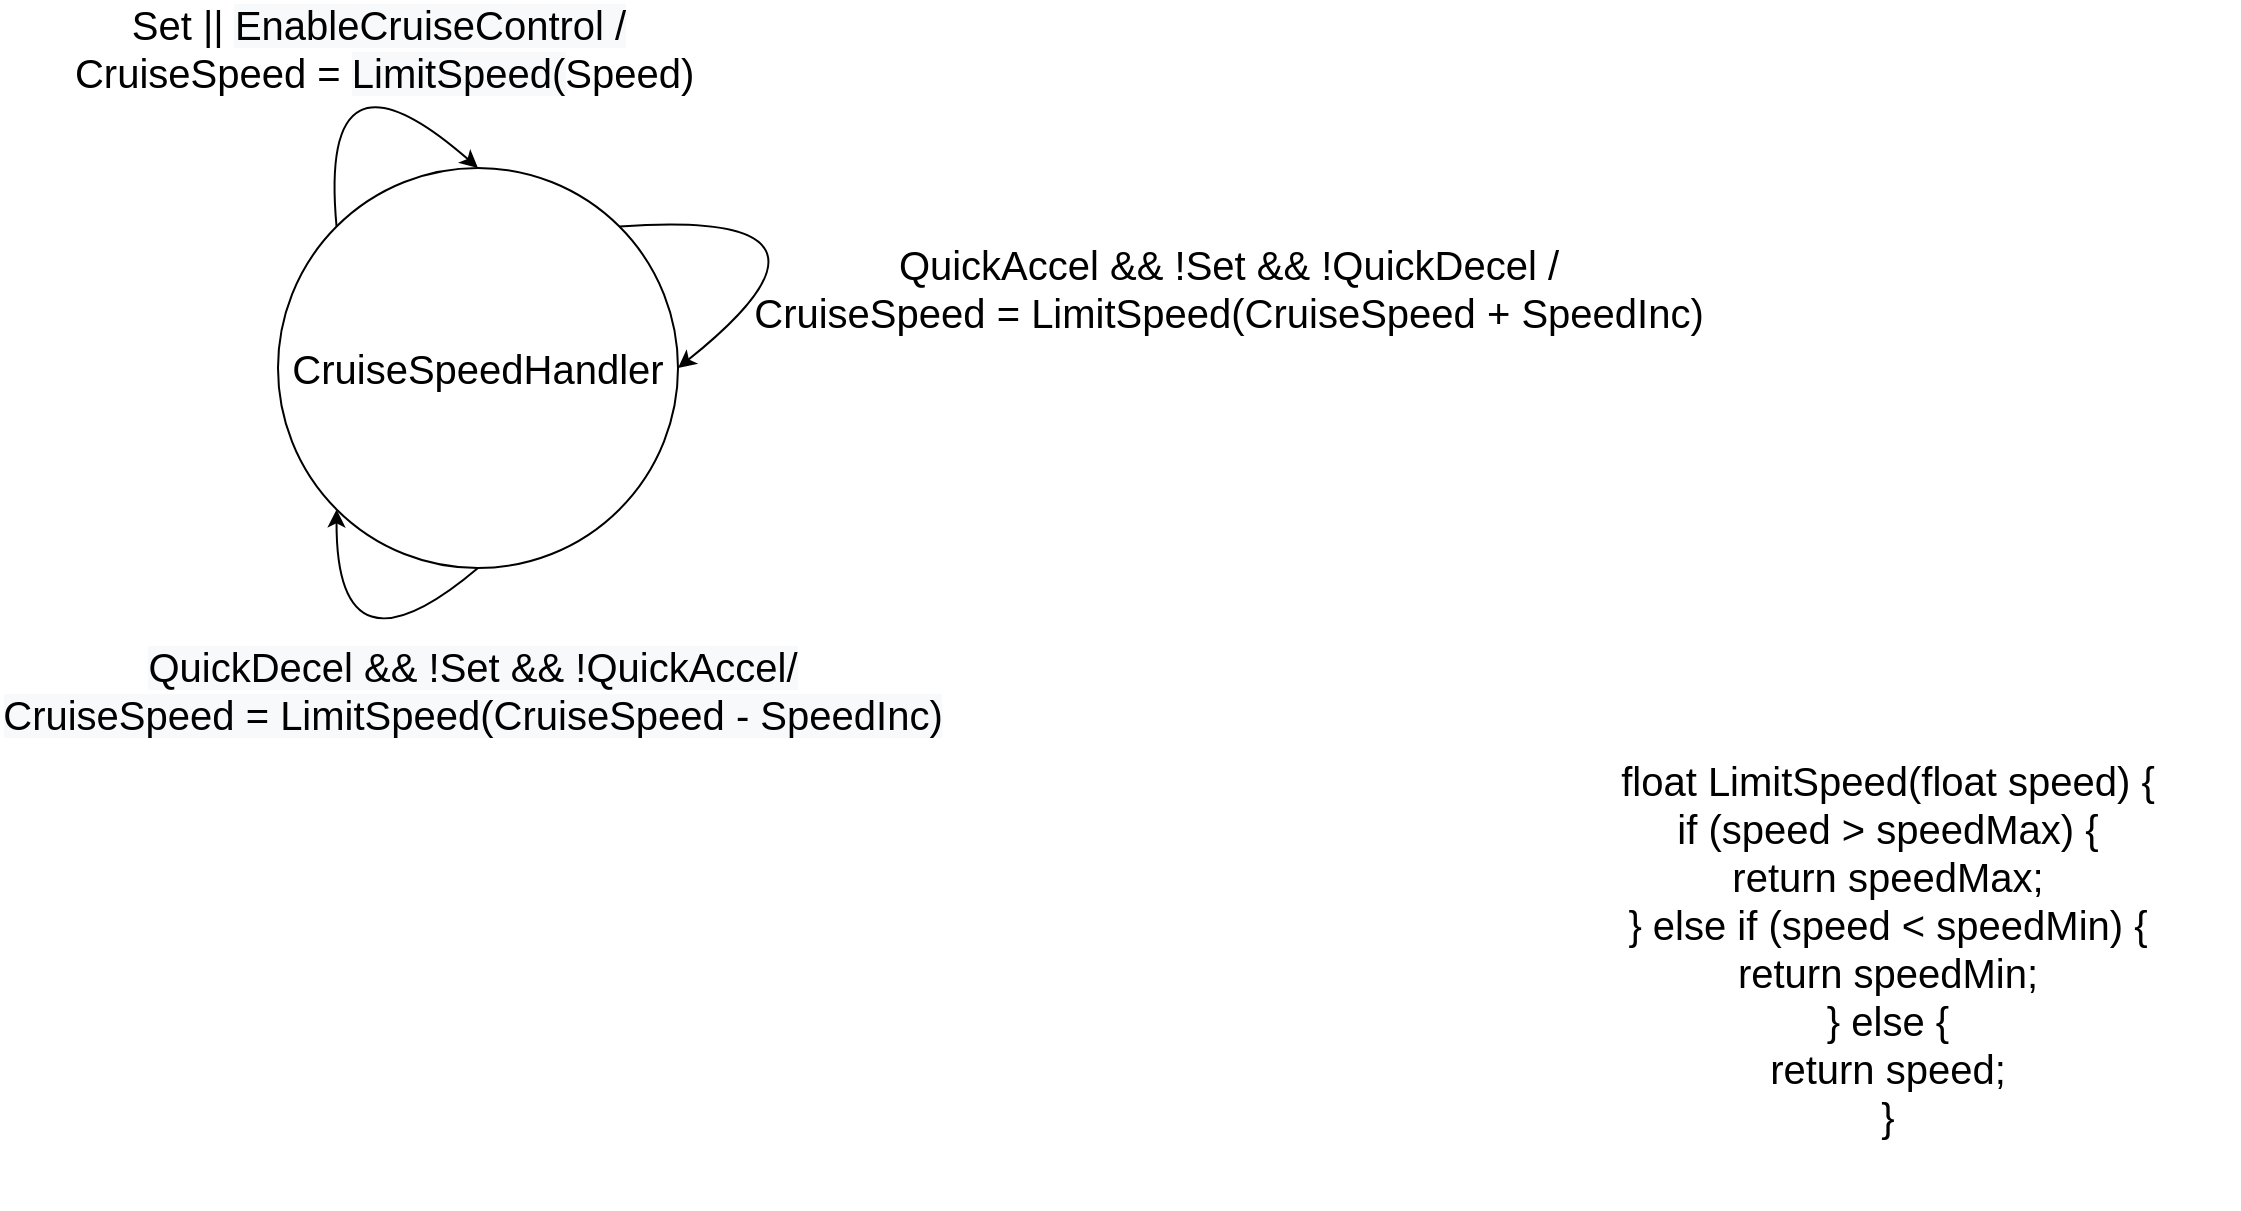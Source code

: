 <mxfile version="13.0.3" type="device"><diagram id="LkxHf1Qn2iQ35PQTMqJl" name="Page-1"><mxGraphModel dx="646" dy="1127" grid="1" gridSize="10" guides="1" tooltips="1" connect="1" arrows="1" fold="1" page="1" pageScale="1" pageWidth="1169" pageHeight="827" math="0" shadow="0"><root><mxCell id="0"/><mxCell id="1" parent="0"/><mxCell id="zvk5DF3JVaS5KKBkiHmw-1" value="&lt;font style=&quot;font-size: 20px&quot;&gt;CruiseSpeedHandler&lt;br&gt;&lt;/font&gt;" style="ellipse;whiteSpace=wrap;html=1;aspect=fixed;" vertex="1" parent="1"><mxGeometry x="1330" y="170" width="200" height="200" as="geometry"/></mxCell><mxCell id="zvk5DF3JVaS5KKBkiHmw-2" value="" style="curved=1;endArrow=classic;html=1;exitX=0;exitY=0;exitDx=0;exitDy=0;entryX=0.5;entryY=0;entryDx=0;entryDy=0;" edge="1" parent="1" source="zvk5DF3JVaS5KKBkiHmw-1" target="zvk5DF3JVaS5KKBkiHmw-1"><mxGeometry width="50" height="50" relative="1" as="geometry"><mxPoint x="795" y="460" as="sourcePoint"/><mxPoint x="1305" y="120" as="targetPoint"/><Array as="points"><mxPoint x="1350" y="100"/></Array></mxGeometry></mxCell><mxCell id="zvk5DF3JVaS5KKBkiHmw-3" value="&lt;font style=&quot;font-size: 20px&quot;&gt;Set ||&amp;nbsp;&lt;span style=&quot;background-color: rgb(248 , 249 , 250)&quot;&gt;EnableCruiseControl&amp;nbsp;/&lt;br&gt;&lt;/span&gt;&amp;nbsp;CruiseSpeed =&amp;nbsp;&lt;span style=&quot;background-color: rgb(248 , 249 , 250)&quot;&gt;LimitSpeed(&lt;/span&gt;Speed)&lt;/font&gt;" style="edgeLabel;html=1;align=center;verticalAlign=middle;resizable=0;points=[];" vertex="1" connectable="0" parent="zvk5DF3JVaS5KKBkiHmw-2"><mxGeometry x="-0.468" y="-22" relative="1" as="geometry"><mxPoint x="3.93" y="-32.48" as="offset"/></mxGeometry></mxCell><mxCell id="zvk5DF3JVaS5KKBkiHmw-4" value="" style="curved=1;endArrow=classic;html=1;exitX=1;exitY=0;exitDx=0;exitDy=0;entryX=1;entryY=0.5;entryDx=0;entryDy=0;" edge="1" parent="1" source="zvk5DF3JVaS5KKBkiHmw-1" target="zvk5DF3JVaS5KKBkiHmw-1"><mxGeometry width="50" height="50" relative="1" as="geometry"><mxPoint x="990" y="330" as="sourcePoint"/><mxPoint x="1040" y="280" as="targetPoint"/><Array as="points"><mxPoint x="1630" y="190"/></Array></mxGeometry></mxCell><mxCell id="zvk5DF3JVaS5KKBkiHmw-5" value="&lt;font style=&quot;font-size: 20px&quot;&gt;QuickAccel &amp;amp;&amp;amp; !Set &amp;amp;&amp;amp; !QuickDecel /&lt;br&gt;CruiseSpeed =&amp;nbsp;&lt;span&gt;LimitSpeed(&lt;/span&gt;CruiseSpeed&amp;nbsp;+ SpeedInc)&lt;br&gt;&lt;/font&gt;" style="text;html=1;align=center;verticalAlign=middle;resizable=0;points=[];autosize=1;" vertex="1" parent="1"><mxGeometry x="1560" y="210" width="490" height="40" as="geometry"/></mxCell><mxCell id="zvk5DF3JVaS5KKBkiHmw-6" value="" style="curved=1;endArrow=classic;html=1;exitX=0.5;exitY=1;exitDx=0;exitDy=0;entryX=0;entryY=1;entryDx=0;entryDy=0;" edge="1" parent="1" source="zvk5DF3JVaS5KKBkiHmw-1" target="zvk5DF3JVaS5KKBkiHmw-1"><mxGeometry width="50" height="50" relative="1" as="geometry"><mxPoint x="1270" y="330" as="sourcePoint"/><mxPoint x="1320" y="280" as="targetPoint"/><Array as="points"><mxPoint x="1359" y="430"/></Array></mxGeometry></mxCell><mxCell id="zvk5DF3JVaS5KKBkiHmw-7" value="&lt;span style=&quot;font-size: 20px ; background-color: rgb(248 , 249 , 250)&quot;&gt;QuickDecel &amp;amp;&amp;amp;&amp;nbsp;&lt;/span&gt;&lt;span style=&quot;font-size: 20px ; background-color: rgb(248 , 249 , 250)&quot;&gt;!Set &amp;amp;&amp;amp; !QuickAccel/&lt;/span&gt;&lt;br style=&quot;font-size: 20px ; background-color: rgb(248 , 249 , 250)&quot;&gt;&lt;span style=&quot;font-size: 20px ; background-color: rgb(248 , 249 , 250)&quot;&gt;CruiseSpeed =&amp;nbsp;&lt;/span&gt;&lt;span style=&quot;font-size: 20px ; background-color: rgb(248 , 249 , 250)&quot;&gt;LimitSpeed(&lt;/span&gt;&lt;span style=&quot;font-size: 20px ; background-color: rgb(248 , 249 , 250)&quot;&gt;CruiseSpeed - SpeedInc)&lt;/span&gt;" style="edgeLabel;html=1;align=center;verticalAlign=middle;resizable=0;points=[];" vertex="1" connectable="0" parent="zvk5DF3JVaS5KKBkiHmw-6"><mxGeometry x="-0.764" y="4" relative="1" as="geometry"><mxPoint x="10.63" y="43.39" as="offset"/></mxGeometry></mxCell><mxCell id="zvk5DF3JVaS5KKBkiHmw-8" value="&lt;span style=&quot;font-size: 20px&quot;&gt;float LimitSpeed(float speed) {&lt;/span&gt;&lt;br style=&quot;font-size: 20px&quot;&gt;&lt;span style=&quot;font-size: 20px&quot;&gt;if (speed &amp;gt; speedMax) {&lt;/span&gt;&lt;br style=&quot;font-size: 20px&quot;&gt;&lt;span style=&quot;font-size: 20px&quot;&gt;return speedMax;&lt;/span&gt;&lt;br style=&quot;font-size: 20px&quot;&gt;&lt;span style=&quot;font-size: 20px&quot;&gt;} else if (speed &amp;lt; speedMin) {&lt;/span&gt;&lt;br style=&quot;font-size: 20px&quot;&gt;&lt;span style=&quot;font-size: 20px&quot;&gt;return speedMin;&lt;/span&gt;&lt;br style=&quot;font-size: 20px&quot;&gt;&lt;span style=&quot;font-size: 20px&quot;&gt;} else {&lt;/span&gt;&lt;br style=&quot;font-size: 20px&quot;&gt;&lt;span style=&quot;font-size: 20px&quot;&gt;return speed;&lt;/span&gt;&lt;br style=&quot;font-size: 20px&quot;&gt;&lt;span style=&quot;font-size: 20px&quot;&gt;}&lt;/span&gt;" style="text;html=1;strokeColor=none;fillColor=none;align=center;verticalAlign=middle;whiteSpace=wrap;rounded=0;" vertex="1" parent="1"><mxGeometry x="1960" y="430" width="350" height="260" as="geometry"/></mxCell></root></mxGraphModel></diagram></mxfile>